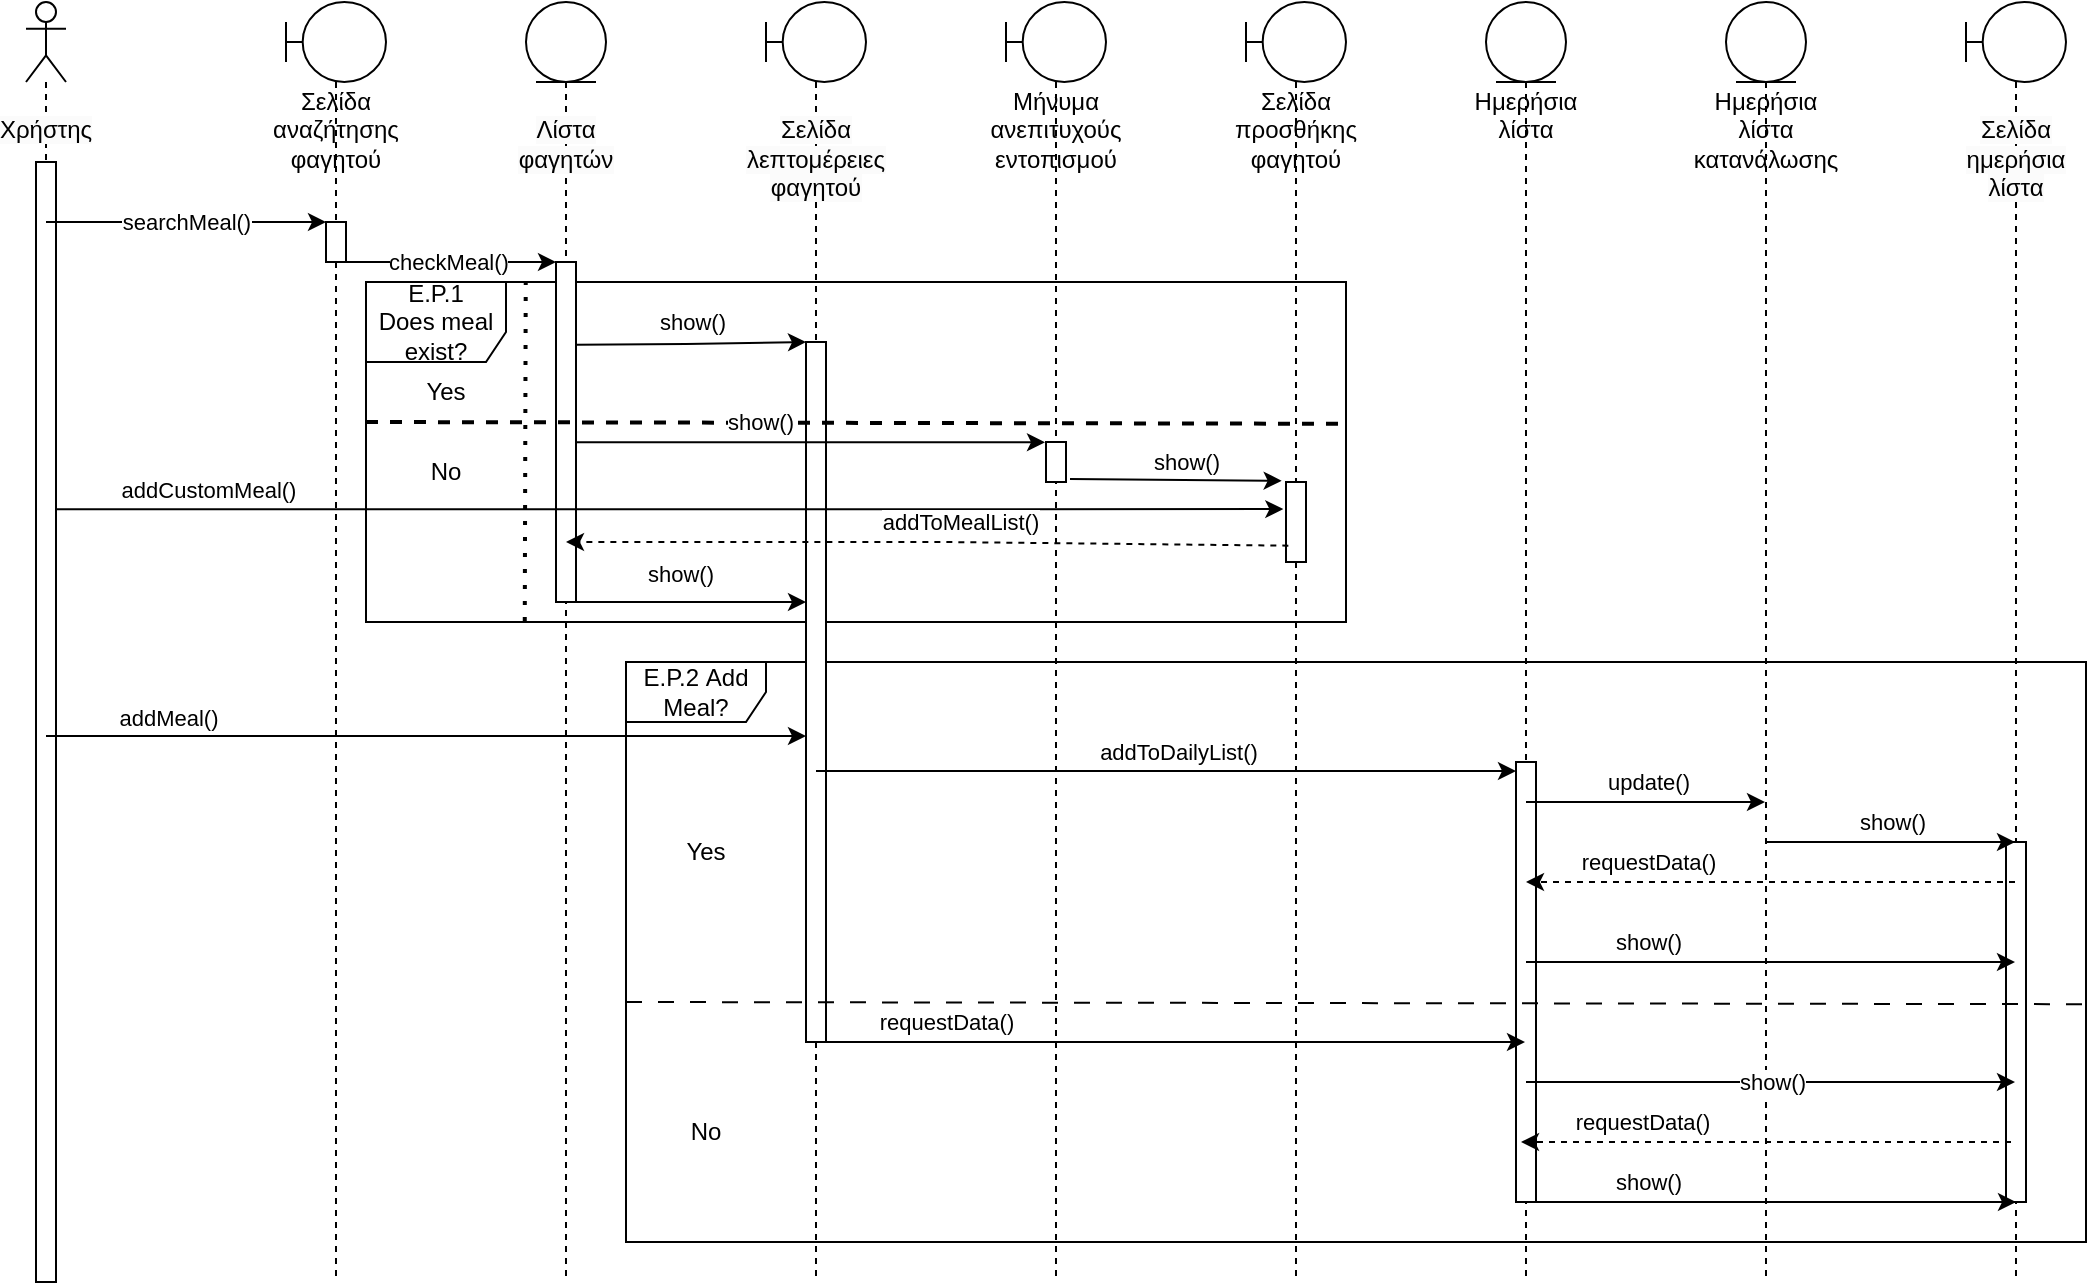 <mxfile version="20.8.16" type="device"><diagram name="Page-1" id="CytRQbapS5Vo2PdPmSLh"><mxGraphModel dx="793" dy="835" grid="1" gridSize="10" guides="1" tooltips="1" connect="1" arrows="1" fold="1" page="1" pageScale="1" pageWidth="1169" pageHeight="827" math="0" shadow="0"><root><mxCell id="0"/><mxCell id="1" parent="0"/><mxCell id="a9VUiloPnZ7TFO2Gp0ZQ-100" value="Ε.Ρ.2 Add Meal?" style="shape=umlFrame;whiteSpace=wrap;html=1;strokeColor=#000000;fontColor=#000000;width=70;height=30;" parent="1" vertex="1"><mxGeometry x="490" y="370" width="730" height="290" as="geometry"/></mxCell><mxCell id="a9VUiloPnZ7TFO2Gp0ZQ-26" value="Ε.Ρ.1&lt;br&gt;Does meal exist?" style="shape=umlFrame;whiteSpace=wrap;html=1;width=70;height=40;" parent="1" vertex="1"><mxGeometry x="360" y="180" width="490" height="170" as="geometry"/></mxCell><mxCell id="a9VUiloPnZ7TFO2Gp0ZQ-8" value="&#10;&lt;span style=&quot;color: rgb(0, 0, 0); font-family: Helvetica; font-size: 12px; font-style: normal; font-variant-ligatures: normal; font-variant-caps: normal; font-weight: 400; letter-spacing: normal; orphans: 2; text-align: center; text-indent: 0px; text-transform: none; widows: 2; word-spacing: 0px; -webkit-text-stroke-width: 0px; background-color: rgb(251, 251, 251); text-decoration-thickness: initial; text-decoration-style: initial; text-decoration-color: initial; float: none; display: inline !important;&quot;&gt;Χρήστης&lt;/span&gt;&#10;&#10;" style="shape=umlLifeline;participant=umlActor;perimeter=lifelinePerimeter;whiteSpace=wrap;html=1;container=1;collapsible=0;recursiveResize=0;verticalAlign=top;spacingTop=36;outlineConnect=0;" parent="1" vertex="1"><mxGeometry x="190" y="40" width="20" height="640" as="geometry"/></mxCell><mxCell id="a9VUiloPnZ7TFO2Gp0ZQ-13" value="" style="html=1;points=[];perimeter=orthogonalPerimeter;" parent="a9VUiloPnZ7TFO2Gp0ZQ-8" vertex="1"><mxGeometry x="5" y="80" width="10" height="560" as="geometry"/></mxCell><mxCell id="a9VUiloPnZ7TFO2Gp0ZQ-9" value="Σελίδα αναζήτησης φαγητού" style="shape=umlLifeline;participant=umlBoundary;perimeter=lifelinePerimeter;whiteSpace=wrap;html=1;container=1;collapsible=0;recursiveResize=0;verticalAlign=top;spacingTop=36;outlineConnect=0;size=40;" parent="1" vertex="1"><mxGeometry x="320" y="40" width="50" height="640" as="geometry"/></mxCell><mxCell id="a9VUiloPnZ7TFO2Gp0ZQ-14" value="" style="html=1;points=[];perimeter=orthogonalPerimeter;" parent="a9VUiloPnZ7TFO2Gp0ZQ-9" vertex="1"><mxGeometry x="20" y="110" width="10" height="20" as="geometry"/></mxCell><mxCell id="a9VUiloPnZ7TFO2Gp0ZQ-109" value="No" style="text;html=1;strokeColor=none;fillColor=none;align=center;verticalAlign=middle;whiteSpace=wrap;rounded=0;fontColor=#000000;" parent="a9VUiloPnZ7TFO2Gp0ZQ-9" vertex="1"><mxGeometry x="50" y="220" width="60" height="30" as="geometry"/></mxCell><mxCell id="a9VUiloPnZ7TFO2Gp0ZQ-10" value="&#10;&lt;span style=&quot;color: rgb(0, 0, 0); font-family: Helvetica; font-size: 12px; font-style: normal; font-variant-ligatures: normal; font-variant-caps: normal; font-weight: 400; letter-spacing: normal; orphans: 2; text-align: center; text-indent: 0px; text-transform: none; widows: 2; word-spacing: 0px; -webkit-text-stroke-width: 0px; background-color: rgb(251, 251, 251); text-decoration-thickness: initial; text-decoration-style: initial; text-decoration-color: initial; float: none; display: inline !important;&quot;&gt;Σελίδα λεπτομέρειες φαγητού&lt;/span&gt;&#10;&#10;" style="shape=umlLifeline;participant=umlBoundary;perimeter=lifelinePerimeter;whiteSpace=wrap;html=1;container=1;collapsible=0;recursiveResize=0;verticalAlign=top;spacingTop=36;outlineConnect=0;" parent="1" vertex="1"><mxGeometry x="560" y="40" width="50" height="640" as="geometry"/></mxCell><mxCell id="a9VUiloPnZ7TFO2Gp0ZQ-47" value="" style="html=1;points=[];perimeter=orthogonalPerimeter;" parent="a9VUiloPnZ7TFO2Gp0ZQ-10" vertex="1"><mxGeometry x="20" y="300" width="10" height="10" as="geometry"/></mxCell><mxCell id="a9VUiloPnZ7TFO2Gp0ZQ-48" value="" style="html=1;points=[];perimeter=orthogonalPerimeter;" parent="a9VUiloPnZ7TFO2Gp0ZQ-10" vertex="1"><mxGeometry x="20" y="170" width="10" height="350" as="geometry"/></mxCell><mxCell id="a9VUiloPnZ7TFO2Gp0ZQ-34" value="" style="endArrow=classic;html=1;rounded=0;dashed=1;startArrow=none;" parent="a9VUiloPnZ7TFO2Gp0ZQ-10" source="a9VUiloPnZ7TFO2Gp0ZQ-48" target="a9VUiloPnZ7TFO2Gp0ZQ-10" edge="1"><mxGeometry width="50" height="50" relative="1" as="geometry"><mxPoint x="-90" y="170" as="sourcePoint"/><mxPoint x="-10" y="190" as="targetPoint"/></mxGeometry></mxCell><mxCell id="a9VUiloPnZ7TFO2Gp0ZQ-11" value="&#10;&lt;span style=&quot;color: rgb(0, 0, 0); font-family: Helvetica; font-size: 12px; font-style: normal; font-variant-ligatures: normal; font-variant-caps: normal; font-weight: 400; letter-spacing: normal; orphans: 2; text-align: center; text-indent: 0px; text-transform: none; widows: 2; word-spacing: 0px; -webkit-text-stroke-width: 0px; background-color: rgb(251, 251, 251); text-decoration-thickness: initial; text-decoration-style: initial; text-decoration-color: initial; float: none; display: inline !important;&quot;&gt;Σελίδα ημερήσια λίστα&lt;/span&gt;&#10;&#10;" style="shape=umlLifeline;participant=umlBoundary;perimeter=lifelinePerimeter;whiteSpace=wrap;html=1;container=1;collapsible=0;recursiveResize=0;verticalAlign=top;spacingTop=36;outlineConnect=0;" parent="1" vertex="1"><mxGeometry x="1160" y="40" width="50" height="640" as="geometry"/></mxCell><mxCell id="AYwPEZHC1769M3G17Lkg-18" value="" style="html=1;points=[];perimeter=orthogonalPerimeter;" vertex="1" parent="a9VUiloPnZ7TFO2Gp0ZQ-11"><mxGeometry x="20" y="420" width="10" height="180" as="geometry"/></mxCell><mxCell id="a9VUiloPnZ7TFO2Gp0ZQ-12" value="&#10;&lt;span style=&quot;color: rgb(0, 0, 0); font-family: Helvetica; font-size: 12px; font-style: normal; font-variant-ligatures: normal; font-variant-caps: normal; font-weight: 400; letter-spacing: normal; orphans: 2; text-align: center; text-indent: 0px; text-transform: none; widows: 2; word-spacing: 0px; -webkit-text-stroke-width: 0px; background-color: rgb(251, 251, 251); text-decoration-thickness: initial; text-decoration-style: initial; text-decoration-color: initial; float: none; display: inline !important;&quot;&gt;Λίστα φαγητών&lt;/span&gt;&#10;&#10;" style="shape=umlLifeline;participant=umlEntity;perimeter=lifelinePerimeter;whiteSpace=wrap;html=1;container=1;collapsible=0;recursiveResize=0;verticalAlign=top;spacingTop=36;outlineConnect=0;" parent="1" vertex="1"><mxGeometry x="440" y="40" width="40" height="640" as="geometry"/></mxCell><mxCell id="a9VUiloPnZ7TFO2Gp0ZQ-57" value="" style="html=1;points=[];perimeter=orthogonalPerimeter;" parent="a9VUiloPnZ7TFO2Gp0ZQ-12" vertex="1"><mxGeometry x="15" y="130" width="10" height="170" as="geometry"/></mxCell><mxCell id="a9VUiloPnZ7TFO2Gp0ZQ-17" value="searchMeal()" style="edgeStyle=orthogonalEdgeStyle;rounded=0;orthogonalLoop=1;jettySize=auto;html=1;" parent="1" edge="1"><mxGeometry relative="1" as="geometry"><mxPoint x="200" y="150" as="sourcePoint"/><mxPoint x="340" y="150" as="targetPoint"/><Array as="points"><mxPoint x="339" y="150"/></Array></mxGeometry></mxCell><mxCell id="a9VUiloPnZ7TFO2Gp0ZQ-18" value="Ημερήσια λίστα" style="shape=umlLifeline;participant=umlEntity;perimeter=lifelinePerimeter;whiteSpace=wrap;html=1;container=1;collapsible=0;recursiveResize=0;verticalAlign=top;spacingTop=36;outlineConnect=0;" parent="1" vertex="1"><mxGeometry x="920" y="40" width="40" height="640" as="geometry"/></mxCell><mxCell id="AYwPEZHC1769M3G17Lkg-17" value="" style="html=1;points=[];perimeter=orthogonalPerimeter;" vertex="1" parent="a9VUiloPnZ7TFO2Gp0ZQ-18"><mxGeometry x="15" y="380" width="10" height="220" as="geometry"/></mxCell><mxCell id="a9VUiloPnZ7TFO2Gp0ZQ-20" value="Μήνυμα ανεπιτυχούς εντοπισμού" style="shape=umlLifeline;participant=umlBoundary;perimeter=lifelinePerimeter;whiteSpace=wrap;html=1;container=1;collapsible=0;recursiveResize=0;verticalAlign=top;spacingTop=36;outlineConnect=0;strokeColor=#000000;" parent="1" vertex="1"><mxGeometry x="680" y="40" width="50" height="640" as="geometry"/></mxCell><mxCell id="a9VUiloPnZ7TFO2Gp0ZQ-54" value="" style="html=1;points=[];perimeter=orthogonalPerimeter;" parent="a9VUiloPnZ7TFO2Gp0ZQ-20" vertex="1"><mxGeometry x="20" y="220" width="10" height="20" as="geometry"/></mxCell><mxCell id="a9VUiloPnZ7TFO2Gp0ZQ-36" value="" style="endArrow=classic;html=1;rounded=0;startArrow=none;" parent="a9VUiloPnZ7TFO2Gp0ZQ-20" source="a9VUiloPnZ7TFO2Gp0ZQ-54" target="a9VUiloPnZ7TFO2Gp0ZQ-20" edge="1"><mxGeometry width="50" height="50" relative="1" as="geometry"><mxPoint x="-180" y="340" as="sourcePoint"/><mxPoint x="-130" y="290" as="targetPoint"/><Array as="points"/></mxGeometry></mxCell><mxCell id="a9VUiloPnZ7TFO2Gp0ZQ-21" value="Σελίδα προσθήκης φαγητού" style="shape=umlLifeline;participant=umlBoundary;perimeter=lifelinePerimeter;whiteSpace=wrap;html=1;container=1;collapsible=0;recursiveResize=0;verticalAlign=top;spacingTop=36;outlineConnect=0;" parent="1" vertex="1"><mxGeometry x="800" y="40" width="50" height="640" as="geometry"/></mxCell><mxCell id="a9VUiloPnZ7TFO2Gp0ZQ-55" value="" style="html=1;points=[];perimeter=orthogonalPerimeter;" parent="a9VUiloPnZ7TFO2Gp0ZQ-21" vertex="1"><mxGeometry x="20" y="240" width="10" height="40" as="geometry"/></mxCell><mxCell id="a9VUiloPnZ7TFO2Gp0ZQ-23" value="" style="edgeStyle=orthogonalEdgeStyle;rounded=0;orthogonalLoop=1;jettySize=auto;html=1;" parent="1" source="a9VUiloPnZ7TFO2Gp0ZQ-14" edge="1"><mxGeometry relative="1" as="geometry"><mxPoint x="455" y="170" as="targetPoint"/><Array as="points"><mxPoint x="430" y="170"/><mxPoint x="430" y="170"/></Array></mxGeometry></mxCell><mxCell id="a9VUiloPnZ7TFO2Gp0ZQ-24" value="checkMeal()" style="edgeLabel;html=1;align=center;verticalAlign=middle;resizable=0;points=[];" parent="a9VUiloPnZ7TFO2Gp0ZQ-23" vertex="1" connectable="0"><mxGeometry x="-0.248" y="-1" relative="1" as="geometry"><mxPoint x="11" y="-1" as="offset"/></mxGeometry></mxCell><mxCell id="a9VUiloPnZ7TFO2Gp0ZQ-28" value="" style="endArrow=none;dashed=1;html=1;strokeWidth=2;rounded=0;entryX=1.004;entryY=0.417;entryDx=0;entryDy=0;entryPerimeter=0;" parent="1" target="a9VUiloPnZ7TFO2Gp0ZQ-26" edge="1"><mxGeometry width="50" height="50" relative="1" as="geometry"><mxPoint x="360" y="250" as="sourcePoint"/><mxPoint x="850" y="240" as="targetPoint"/></mxGeometry></mxCell><mxCell id="a9VUiloPnZ7TFO2Gp0ZQ-29" value="" style="endArrow=none;dashed=1;html=1;dashPattern=1 3;strokeWidth=2;rounded=0;entryX=0.163;entryY=0;entryDx=0;entryDy=0;entryPerimeter=0;exitX=0.162;exitY=0.997;exitDx=0;exitDy=0;exitPerimeter=0;" parent="1" source="a9VUiloPnZ7TFO2Gp0ZQ-26" target="a9VUiloPnZ7TFO2Gp0ZQ-26" edge="1"><mxGeometry width="50" height="50" relative="1" as="geometry"><mxPoint x="540" y="380" as="sourcePoint"/><mxPoint x="590" y="330" as="targetPoint"/></mxGeometry></mxCell><mxCell id="a9VUiloPnZ7TFO2Gp0ZQ-38" value="" style="endArrow=classic;html=1;rounded=0;exitX=1.2;exitY=0.925;exitDx=0;exitDy=0;exitPerimeter=0;entryX=-0.217;entryY=-0.015;entryDx=0;entryDy=0;entryPerimeter=0;" parent="1" source="a9VUiloPnZ7TFO2Gp0ZQ-54" target="a9VUiloPnZ7TFO2Gp0ZQ-55" edge="1"><mxGeometry width="50" height="50" relative="1" as="geometry"><mxPoint x="740" y="360" as="sourcePoint"/><mxPoint x="790" y="310" as="targetPoint"/><Array as="points"/></mxGeometry></mxCell><mxCell id="a9VUiloPnZ7TFO2Gp0ZQ-39" value="show()" style="edgeLabel;html=1;align=center;verticalAlign=middle;resizable=0;points=[];" parent="a9VUiloPnZ7TFO2Gp0ZQ-38" vertex="1" connectable="0"><mxGeometry x="-0.127" y="-2" relative="1" as="geometry"><mxPoint x="12" y="-11" as="offset"/></mxGeometry></mxCell><mxCell id="a9VUiloPnZ7TFO2Gp0ZQ-42" style="edgeStyle=orthogonalEdgeStyle;rounded=0;orthogonalLoop=1;jettySize=auto;html=1;exitX=0.5;exitY=1;exitDx=0;exitDy=0;dashed=1;endArrow=openThin;endFill=0;" parent="1" edge="1"><mxGeometry relative="1" as="geometry"><mxPoint x="400" y="330" as="sourcePoint"/><mxPoint x="400" y="330" as="targetPoint"/></mxGeometry></mxCell><mxCell id="a9VUiloPnZ7TFO2Gp0ZQ-44" value="" style="endArrow=classic;html=1;rounded=0;entryX=-0.133;entryY=0.339;entryDx=0;entryDy=0;entryPerimeter=0;exitX=1.035;exitY=0.31;exitDx=0;exitDy=0;exitPerimeter=0;" parent="1" source="a9VUiloPnZ7TFO2Gp0ZQ-13" target="a9VUiloPnZ7TFO2Gp0ZQ-55" edge="1"><mxGeometry width="50" height="50" relative="1" as="geometry"><mxPoint x="400" y="360" as="sourcePoint"/><mxPoint x="450" y="310" as="targetPoint"/><Array as="points"/></mxGeometry></mxCell><mxCell id="a9VUiloPnZ7TFO2Gp0ZQ-45" value="addCustomMeal()" style="edgeLabel;html=1;align=center;verticalAlign=middle;resizable=0;points=[];" parent="a9VUiloPnZ7TFO2Gp0ZQ-44" vertex="1" connectable="0"><mxGeometry x="-0.067" y="-1" relative="1" as="geometry"><mxPoint x="-211" y="-11" as="offset"/></mxGeometry></mxCell><mxCell id="a9VUiloPnZ7TFO2Gp0ZQ-40" value="" style="endArrow=classic;html=1;rounded=0;dashed=1;endFill=1;exitX=0.117;exitY=0.796;exitDx=0;exitDy=0;exitPerimeter=0;" parent="1" source="a9VUiloPnZ7TFO2Gp0ZQ-55" edge="1"><mxGeometry width="50" height="50" relative="1" as="geometry"><mxPoint x="821" y="303" as="sourcePoint"/><mxPoint x="460" y="310" as="targetPoint"/><Array as="points"><mxPoint x="650" y="310"/></Array></mxGeometry></mxCell><mxCell id="a9VUiloPnZ7TFO2Gp0ZQ-41" value="addToMealList()" style="edgeLabel;html=1;align=center;verticalAlign=middle;resizable=0;points=[];" parent="a9VUiloPnZ7TFO2Gp0ZQ-40" vertex="1" connectable="0"><mxGeometry x="-0.133" y="2" relative="1" as="geometry"><mxPoint x="-8" y="-12" as="offset"/></mxGeometry></mxCell><mxCell id="a9VUiloPnZ7TFO2Gp0ZQ-46" value="&lt;span style=&quot;color: rgb(0, 0, 0); font-family: Helvetica; font-size: 11px; font-style: normal; font-variant-ligatures: normal; font-variant-caps: normal; font-weight: 400; letter-spacing: normal; orphans: 2; text-align: center; text-indent: 0px; text-transform: none; widows: 2; word-spacing: 0px; -webkit-text-stroke-width: 0px; background-color: rgb(255, 255, 255); text-decoration-thickness: initial; text-decoration-style: initial; text-decoration-color: initial; float: none; display: inline !important;&quot;&gt;show()&lt;/span&gt;" style="endArrow=classic;html=1;rounded=0;" parent="1" edge="1"><mxGeometry x="-0.05" y="14" width="50" height="50" relative="1" as="geometry"><mxPoint x="460" y="340" as="sourcePoint"/><mxPoint x="580" y="340" as="targetPoint"/><mxPoint as="offset"/></mxGeometry></mxCell><mxCell id="a9VUiloPnZ7TFO2Gp0ZQ-49" value="" style="endArrow=classic;html=1;rounded=0;endFill=1;exitX=1;exitY=0.827;exitDx=0;exitDy=0;exitPerimeter=0;entryX=0;entryY=0;entryDx=0;entryDy=0;entryPerimeter=0;" parent="1" edge="1" target="a9VUiloPnZ7TFO2Gp0ZQ-48"><mxGeometry width="50" height="50" relative="1" as="geometry"><mxPoint x="465" y="211.35" as="sourcePoint"/><mxPoint x="570" y="211" as="targetPoint"/><Array as="points"><mxPoint x="520" y="211"/></Array></mxGeometry></mxCell><mxCell id="a9VUiloPnZ7TFO2Gp0ZQ-110" value="show()" style="edgeLabel;html=1;align=center;verticalAlign=middle;resizable=0;points=[];fontColor=#000000;" parent="a9VUiloPnZ7TFO2Gp0ZQ-49" vertex="1" connectable="0"><mxGeometry x="-0.325" y="3" relative="1" as="geometry"><mxPoint x="19" y="-8" as="offset"/></mxGeometry></mxCell><mxCell id="a9VUiloPnZ7TFO2Gp0ZQ-52" value="" style="endArrow=classic;html=1;rounded=0;endFill=1;entryX=-0.05;entryY=0.008;entryDx=0;entryDy=0;entryPerimeter=0;" parent="1" source="a9VUiloPnZ7TFO2Gp0ZQ-57" target="a9VUiloPnZ7TFO2Gp0ZQ-54" edge="1"><mxGeometry width="50" height="50" relative="1" as="geometry"><mxPoint x="465" y="310.56" as="sourcePoint"/><mxPoint x="704.5" y="310" as="targetPoint"/></mxGeometry></mxCell><mxCell id="a9VUiloPnZ7TFO2Gp0ZQ-53" value="show()" style="edgeLabel;html=1;align=center;verticalAlign=middle;resizable=0;points=[];" parent="a9VUiloPnZ7TFO2Gp0ZQ-52" vertex="1" connectable="0"><mxGeometry x="-0.249" y="2" relative="1" as="geometry"><mxPoint x="4" y="-8" as="offset"/></mxGeometry></mxCell><mxCell id="a9VUiloPnZ7TFO2Gp0ZQ-91" value="" style="endArrow=classic;html=1;rounded=0;fontColor=#000000;" parent="1" edge="1"><mxGeometry width="50" height="50" relative="1" as="geometry"><mxPoint x="585" y="424.5" as="sourcePoint"/><mxPoint x="935" y="424.5" as="targetPoint"/><Array as="points"><mxPoint x="655" y="424.5"/></Array></mxGeometry></mxCell><mxCell id="a9VUiloPnZ7TFO2Gp0ZQ-99" value="addToDailyList()" style="edgeLabel;html=1;align=center;verticalAlign=middle;resizable=0;points=[];fontColor=#000000;" parent="a9VUiloPnZ7TFO2Gp0ZQ-91" vertex="1" connectable="0"><mxGeometry x="0.68" y="-1" relative="1" as="geometry"><mxPoint x="-113" y="-11" as="offset"/></mxGeometry></mxCell><mxCell id="a9VUiloPnZ7TFO2Gp0ZQ-92" value="" style="endArrow=classic;html=1;rounded=0;fontColor=#000000;" parent="1" target="a9VUiloPnZ7TFO2Gp0ZQ-48" edge="1"><mxGeometry width="50" height="50" relative="1" as="geometry"><mxPoint x="200" y="407" as="sourcePoint"/><mxPoint x="580" y="390" as="targetPoint"/><Array as="points"/></mxGeometry></mxCell><mxCell id="a9VUiloPnZ7TFO2Gp0ZQ-106" value="addMeal()" style="edgeLabel;html=1;align=center;verticalAlign=middle;resizable=0;points=[];fontColor=#000000;" parent="a9VUiloPnZ7TFO2Gp0ZQ-92" vertex="1" connectable="0"><mxGeometry x="0.005" y="-3" relative="1" as="geometry"><mxPoint x="-130" y="-12" as="offset"/></mxGeometry></mxCell><mxCell id="a9VUiloPnZ7TFO2Gp0ZQ-108" value="Yes" style="text;html=1;strokeColor=none;fillColor=none;align=center;verticalAlign=middle;whiteSpace=wrap;rounded=0;fontColor=#000000;" parent="1" vertex="1"><mxGeometry x="370" y="220" width="60" height="30" as="geometry"/></mxCell><mxCell id="a9VUiloPnZ7TFO2Gp0ZQ-111" value="Yes" style="text;html=1;strokeColor=none;fillColor=none;align=center;verticalAlign=middle;whiteSpace=wrap;rounded=0;fontColor=#000000;" parent="1" vertex="1"><mxGeometry x="500" y="450" width="60" height="30" as="geometry"/></mxCell><mxCell id="a9VUiloPnZ7TFO2Gp0ZQ-112" value="No" style="text;html=1;strokeColor=none;fillColor=none;align=center;verticalAlign=middle;whiteSpace=wrap;rounded=0;fontColor=#000000;" parent="1" vertex="1"><mxGeometry x="500" y="590" width="60" height="30" as="geometry"/></mxCell><mxCell id="AYwPEZHC1769M3G17Lkg-1" value="Ημερήσια λίστα κατανάλωσης" style="shape=umlLifeline;participant=umlEntity;perimeter=lifelinePerimeter;whiteSpace=wrap;html=1;container=1;collapsible=0;recursiveResize=0;verticalAlign=top;spacingTop=36;outlineConnect=0;" vertex="1" parent="1"><mxGeometry x="1040" y="40" width="40" height="640" as="geometry"/></mxCell><mxCell id="AYwPEZHC1769M3G17Lkg-13" value="" style="endArrow=classic;html=1;rounded=0;dashed=1;" edge="1" parent="AYwPEZHC1769M3G17Lkg-1"><mxGeometry width="50" height="50" relative="1" as="geometry"><mxPoint x="142.5" y="570" as="sourcePoint"/><mxPoint x="-102.5" y="570" as="targetPoint"/><Array as="points"><mxPoint x="-42" y="570"/></Array></mxGeometry></mxCell><mxCell id="AYwPEZHC1769M3G17Lkg-14" value="requestData()" style="edgeLabel;html=1;align=center;verticalAlign=middle;resizable=0;points=[];" vertex="1" connectable="0" parent="AYwPEZHC1769M3G17Lkg-13"><mxGeometry x="0.212" y="-1" relative="1" as="geometry"><mxPoint x="-36" y="-9" as="offset"/></mxGeometry></mxCell><mxCell id="AYwPEZHC1769M3G17Lkg-3" value="update()" style="endArrow=classic;html=1;rounded=0;" edge="1" parent="1" source="a9VUiloPnZ7TFO2Gp0ZQ-18" target="AYwPEZHC1769M3G17Lkg-1"><mxGeometry x="0.008" y="10" width="50" height="50" relative="1" as="geometry"><mxPoint x="960" y="424.5" as="sourcePoint"/><mxPoint x="1040" y="424.5" as="targetPoint"/><Array as="points"><mxPoint x="1000" y="440"/></Array><mxPoint x="1" as="offset"/></mxGeometry></mxCell><mxCell id="AYwPEZHC1769M3G17Lkg-5" value="show()" style="endArrow=classic;html=1;rounded=0;" edge="1" parent="1" source="AYwPEZHC1769M3G17Lkg-1" target="a9VUiloPnZ7TFO2Gp0ZQ-11"><mxGeometry y="10" width="50" height="50" relative="1" as="geometry"><mxPoint x="1089" y="520" as="sourcePoint"/><mxPoint x="1169" y="520" as="targetPoint"/><Array as="points"><mxPoint x="1080" y="460"/><mxPoint x="1120" y="460"/></Array><mxPoint as="offset"/></mxGeometry></mxCell><mxCell id="AYwPEZHC1769M3G17Lkg-6" value="show()" style="endArrow=classic;html=1;rounded=0;" edge="1" parent="1" source="a9VUiloPnZ7TFO2Gp0ZQ-18" target="a9VUiloPnZ7TFO2Gp0ZQ-11"><mxGeometry x="-0.506" y="10" width="50" height="50" relative="1" as="geometry"><mxPoint x="1090" y="490" as="sourcePoint"/><mxPoint x="1170" y="490" as="targetPoint"/><Array as="points"><mxPoint x="1040" y="520"/><mxPoint x="1130" y="520"/></Array><mxPoint as="offset"/></mxGeometry></mxCell><mxCell id="AYwPEZHC1769M3G17Lkg-8" value="" style="endArrow=classic;html=1;rounded=0;dashed=1;" edge="1" parent="1" source="a9VUiloPnZ7TFO2Gp0ZQ-11" target="a9VUiloPnZ7TFO2Gp0ZQ-18"><mxGeometry width="50" height="50" relative="1" as="geometry"><mxPoint x="990" y="600" as="sourcePoint"/><mxPoint x="1040" y="550" as="targetPoint"/><Array as="points"><mxPoint x="1000" y="480"/></Array></mxGeometry></mxCell><mxCell id="AYwPEZHC1769M3G17Lkg-9" value="requestData()" style="edgeLabel;html=1;align=center;verticalAlign=middle;resizable=0;points=[];" vertex="1" connectable="0" parent="AYwPEZHC1769M3G17Lkg-8"><mxGeometry x="0.212" y="-1" relative="1" as="geometry"><mxPoint x="-36" y="-9" as="offset"/></mxGeometry></mxCell><mxCell id="AYwPEZHC1769M3G17Lkg-10" value="&lt;span style=&quot;color: rgb(0, 0, 0); font-family: Helvetica; font-size: 11px; font-style: normal; font-variant-ligatures: normal; font-variant-caps: normal; font-weight: 400; letter-spacing: normal; orphans: 2; text-align: center; text-indent: 0px; text-transform: none; widows: 2; word-spacing: 0px; -webkit-text-stroke-width: 0px; background-color: rgb(255, 255, 255); text-decoration-thickness: initial; text-decoration-style: initial; text-decoration-color: initial; float: none; display: inline !important;&quot;&gt;requestData()&lt;/span&gt;" style="endArrow=classic;html=1;rounded=0;" edge="1" parent="1" target="a9VUiloPnZ7TFO2Gp0ZQ-18"><mxGeometry x="-0.633" y="10" width="50" height="50" relative="1" as="geometry"><mxPoint x="585" y="560" as="sourcePoint"/><mxPoint x="635" y="510" as="targetPoint"/><mxPoint as="offset"/></mxGeometry></mxCell><mxCell id="AYwPEZHC1769M3G17Lkg-12" value="show()" style="endArrow=classic;html=1;rounded=0;" edge="1" parent="1" source="a9VUiloPnZ7TFO2Gp0ZQ-18" target="a9VUiloPnZ7TFO2Gp0ZQ-11"><mxGeometry width="50" height="50" relative="1" as="geometry"><mxPoint x="940" y="640" as="sourcePoint"/><mxPoint x="790" y="590" as="targetPoint"/><Array as="points"><mxPoint x="1080" y="580"/></Array></mxGeometry></mxCell><mxCell id="AYwPEZHC1769M3G17Lkg-15" value="show()" style="endArrow=classic;html=1;rounded=0;" edge="1" parent="1"><mxGeometry x="-0.506" y="10" width="50" height="50" relative="1" as="geometry"><mxPoint x="940" y="640" as="sourcePoint"/><mxPoint x="1185" y="640" as="targetPoint"/><Array as="points"><mxPoint x="1040.5" y="640"/><mxPoint x="1130.5" y="640"/></Array><mxPoint as="offset"/></mxGeometry></mxCell><mxCell id="AYwPEZHC1769M3G17Lkg-16" value="" style="endArrow=none;dashed=1;html=1;rounded=0;entryX=1;entryY=0.59;entryDx=0;entryDy=0;entryPerimeter=0;dashPattern=8 8;" edge="1" parent="1" target="a9VUiloPnZ7TFO2Gp0ZQ-100"><mxGeometry width="50" height="50" relative="1" as="geometry"><mxPoint x="490" y="540" as="sourcePoint"/><mxPoint x="540" y="490" as="targetPoint"/></mxGeometry></mxCell></root></mxGraphModel></diagram></mxfile>